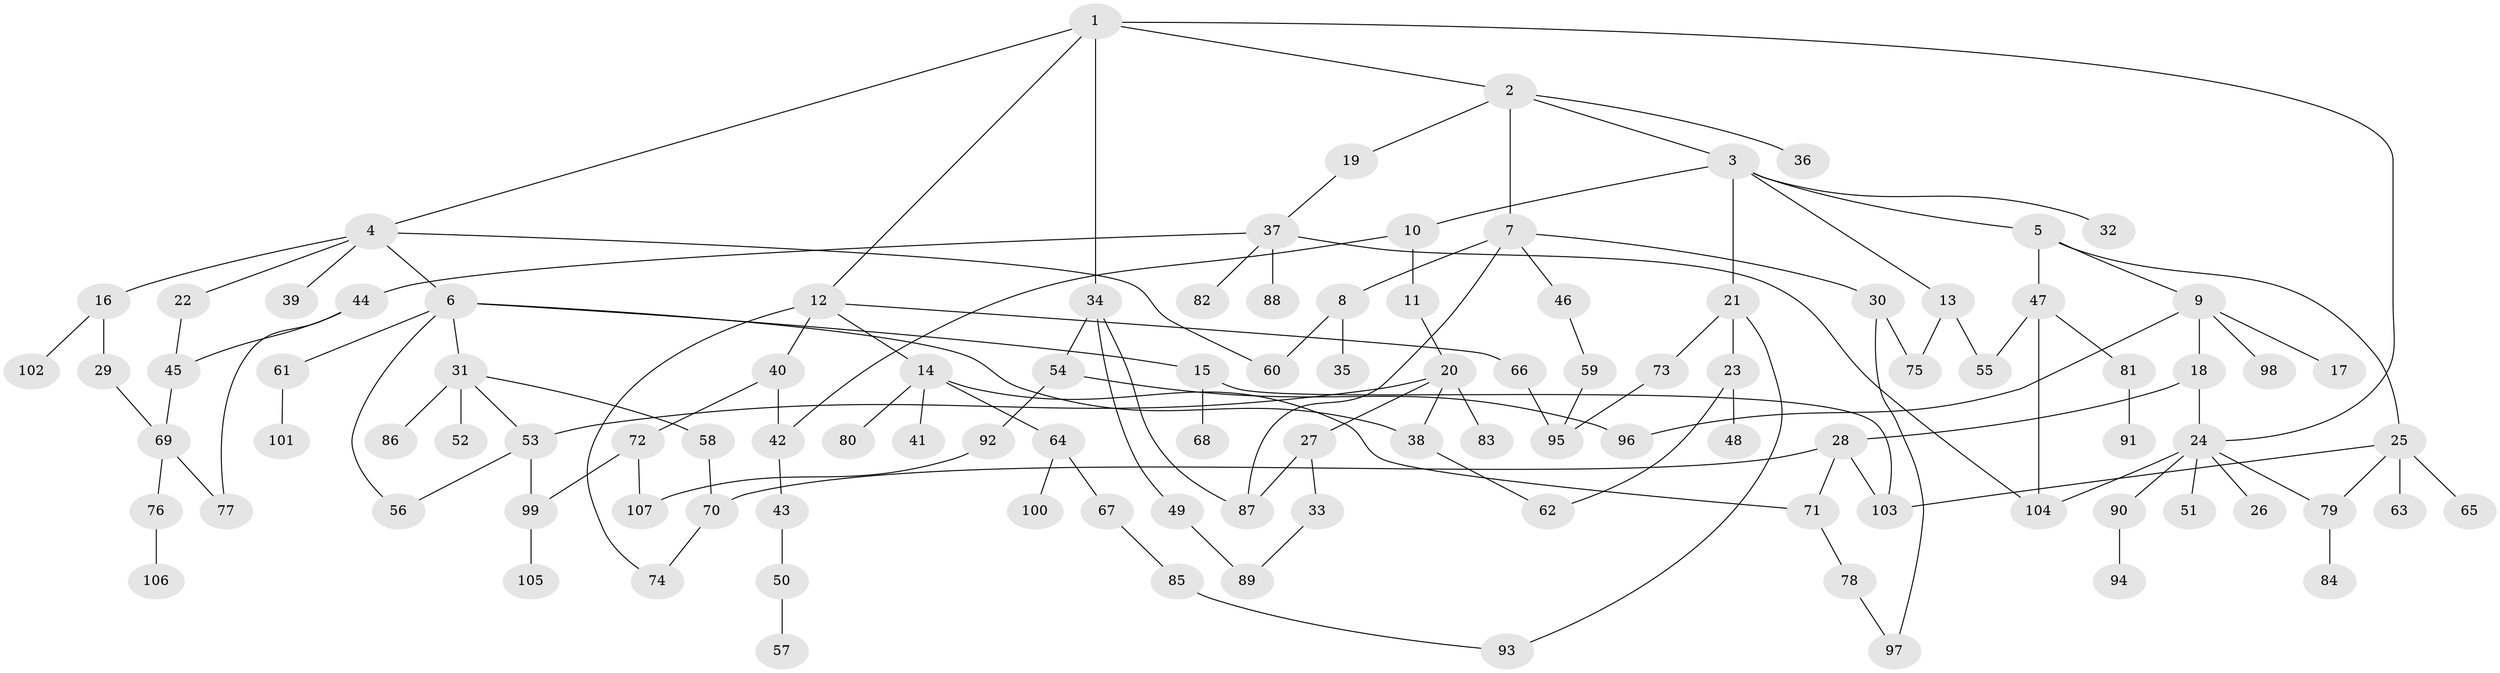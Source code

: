 // Generated by graph-tools (version 1.1) at 2025/34/03/09/25 02:34:31]
// undirected, 107 vertices, 136 edges
graph export_dot {
graph [start="1"]
  node [color=gray90,style=filled];
  1;
  2;
  3;
  4;
  5;
  6;
  7;
  8;
  9;
  10;
  11;
  12;
  13;
  14;
  15;
  16;
  17;
  18;
  19;
  20;
  21;
  22;
  23;
  24;
  25;
  26;
  27;
  28;
  29;
  30;
  31;
  32;
  33;
  34;
  35;
  36;
  37;
  38;
  39;
  40;
  41;
  42;
  43;
  44;
  45;
  46;
  47;
  48;
  49;
  50;
  51;
  52;
  53;
  54;
  55;
  56;
  57;
  58;
  59;
  60;
  61;
  62;
  63;
  64;
  65;
  66;
  67;
  68;
  69;
  70;
  71;
  72;
  73;
  74;
  75;
  76;
  77;
  78;
  79;
  80;
  81;
  82;
  83;
  84;
  85;
  86;
  87;
  88;
  89;
  90;
  91;
  92;
  93;
  94;
  95;
  96;
  97;
  98;
  99;
  100;
  101;
  102;
  103;
  104;
  105;
  106;
  107;
  1 -- 2;
  1 -- 4;
  1 -- 12;
  1 -- 34;
  1 -- 24;
  2 -- 3;
  2 -- 7;
  2 -- 19;
  2 -- 36;
  3 -- 5;
  3 -- 10;
  3 -- 13;
  3 -- 21;
  3 -- 32;
  4 -- 6;
  4 -- 16;
  4 -- 22;
  4 -- 39;
  4 -- 60;
  5 -- 9;
  5 -- 25;
  5 -- 47;
  6 -- 15;
  6 -- 31;
  6 -- 56;
  6 -- 61;
  6 -- 38;
  7 -- 8;
  7 -- 30;
  7 -- 46;
  7 -- 87;
  8 -- 35;
  8 -- 60;
  9 -- 17;
  9 -- 18;
  9 -- 96;
  9 -- 98;
  10 -- 11;
  10 -- 42;
  11 -- 20;
  12 -- 14;
  12 -- 40;
  12 -- 66;
  12 -- 74;
  13 -- 75;
  13 -- 55;
  14 -- 41;
  14 -- 64;
  14 -- 80;
  14 -- 71;
  15 -- 68;
  15 -- 103;
  16 -- 29;
  16 -- 102;
  18 -- 24;
  18 -- 28;
  19 -- 37;
  20 -- 27;
  20 -- 38;
  20 -- 83;
  20 -- 53;
  21 -- 23;
  21 -- 73;
  21 -- 93;
  22 -- 45;
  23 -- 48;
  23 -- 62;
  24 -- 26;
  24 -- 51;
  24 -- 90;
  24 -- 79;
  24 -- 104;
  25 -- 63;
  25 -- 65;
  25 -- 79;
  25 -- 103;
  27 -- 33;
  27 -- 87;
  28 -- 71;
  28 -- 103;
  28 -- 70;
  29 -- 69;
  30 -- 97;
  30 -- 75;
  31 -- 52;
  31 -- 53;
  31 -- 58;
  31 -- 86;
  33 -- 89;
  34 -- 49;
  34 -- 54;
  34 -- 87;
  37 -- 44;
  37 -- 82;
  37 -- 88;
  37 -- 104;
  38 -- 62;
  40 -- 42;
  40 -- 72;
  42 -- 43;
  43 -- 50;
  44 -- 45;
  44 -- 77;
  45 -- 69;
  46 -- 59;
  47 -- 55;
  47 -- 81;
  47 -- 104;
  49 -- 89;
  50 -- 57;
  53 -- 56;
  53 -- 99;
  54 -- 92;
  54 -- 96;
  58 -- 70;
  59 -- 95;
  61 -- 101;
  64 -- 67;
  64 -- 100;
  66 -- 95;
  67 -- 85;
  69 -- 76;
  69 -- 77;
  70 -- 74;
  71 -- 78;
  72 -- 99;
  72 -- 107;
  73 -- 95;
  76 -- 106;
  78 -- 97;
  79 -- 84;
  81 -- 91;
  85 -- 93;
  90 -- 94;
  92 -- 107;
  99 -- 105;
}
